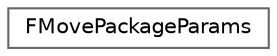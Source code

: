 digraph "类继承关系图"
{
 // INTERACTIVE_SVG=YES
 // LATEX_PDF_SIZE
  bgcolor="transparent";
  edge [fontname=Helvetica,fontsize=10,labelfontname=Helvetica,labelfontsize=10];
  node [fontname=Helvetica,fontsize=10,shape=box,height=0.2,width=0.4];
  rankdir="LR";
  Node0 [id="Node000000",label="FMovePackageParams",height=0.2,width=0.4,color="grey40", fillcolor="white", style="filled",URL="$d6/de6/structFMovePackageParams.html",tooltip="Struct containing Package Params, used for storing the parsed arguments when invoking this commandlet"];
}
